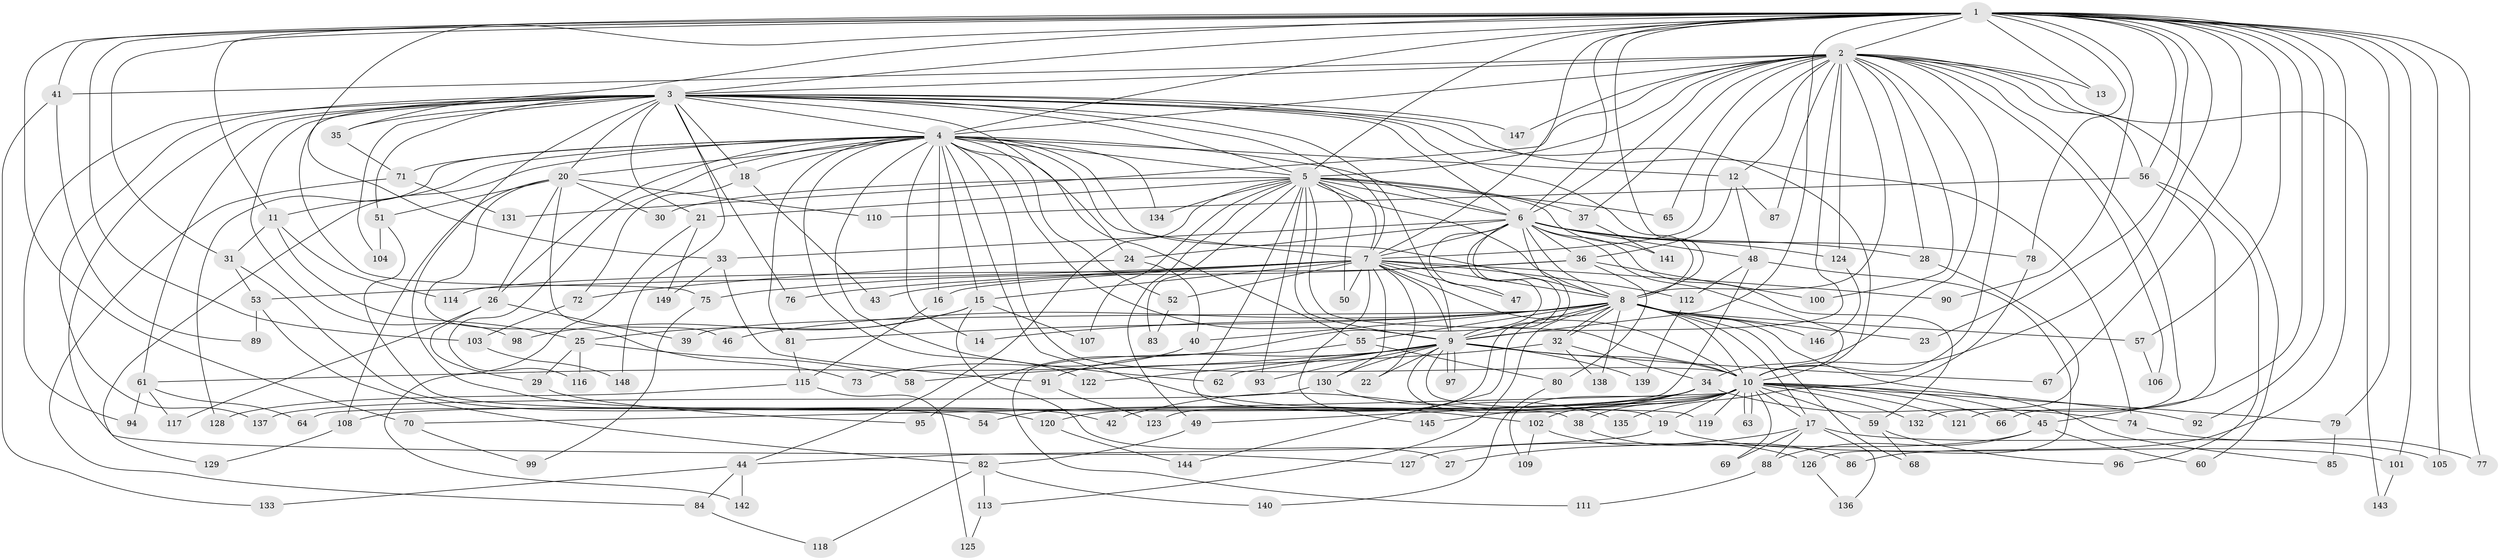 // Generated by graph-tools (version 1.1) at 2025/14/03/09/25 04:14:15]
// undirected, 149 vertices, 323 edges
graph export_dot {
graph [start="1"]
  node [color=gray90,style=filled];
  1;
  2;
  3;
  4;
  5;
  6;
  7;
  8;
  9;
  10;
  11;
  12;
  13;
  14;
  15;
  16;
  17;
  18;
  19;
  20;
  21;
  22;
  23;
  24;
  25;
  26;
  27;
  28;
  29;
  30;
  31;
  32;
  33;
  34;
  35;
  36;
  37;
  38;
  39;
  40;
  41;
  42;
  43;
  44;
  45;
  46;
  47;
  48;
  49;
  50;
  51;
  52;
  53;
  54;
  55;
  56;
  57;
  58;
  59;
  60;
  61;
  62;
  63;
  64;
  65;
  66;
  67;
  68;
  69;
  70;
  71;
  72;
  73;
  74;
  75;
  76;
  77;
  78;
  79;
  80;
  81;
  82;
  83;
  84;
  85;
  86;
  87;
  88;
  89;
  90;
  91;
  92;
  93;
  94;
  95;
  96;
  97;
  98;
  99;
  100;
  101;
  102;
  103;
  104;
  105;
  106;
  107;
  108;
  109;
  110;
  111;
  112;
  113;
  114;
  115;
  116;
  117;
  118;
  119;
  120;
  121;
  122;
  123;
  124;
  125;
  126;
  127;
  128;
  129;
  130;
  131;
  132;
  133;
  134;
  135;
  136;
  137;
  138;
  139;
  140;
  141;
  142;
  143;
  144;
  145;
  146;
  147;
  148;
  149;
  1 -- 2;
  1 -- 3;
  1 -- 4;
  1 -- 5;
  1 -- 6;
  1 -- 7;
  1 -- 8;
  1 -- 9;
  1 -- 10;
  1 -- 11;
  1 -- 13;
  1 -- 23;
  1 -- 31;
  1 -- 33;
  1 -- 35;
  1 -- 41;
  1 -- 45;
  1 -- 56;
  1 -- 57;
  1 -- 67;
  1 -- 70;
  1 -- 77;
  1 -- 78;
  1 -- 79;
  1 -- 86;
  1 -- 90;
  1 -- 92;
  1 -- 101;
  1 -- 103;
  1 -- 105;
  2 -- 3;
  2 -- 4;
  2 -- 5;
  2 -- 6;
  2 -- 7;
  2 -- 8;
  2 -- 9;
  2 -- 10;
  2 -- 12;
  2 -- 13;
  2 -- 28;
  2 -- 34;
  2 -- 37;
  2 -- 41;
  2 -- 56;
  2 -- 60;
  2 -- 65;
  2 -- 87;
  2 -- 100;
  2 -- 106;
  2 -- 121;
  2 -- 124;
  2 -- 131;
  2 -- 143;
  2 -- 147;
  3 -- 4;
  3 -- 5;
  3 -- 6;
  3 -- 7;
  3 -- 8;
  3 -- 9;
  3 -- 10;
  3 -- 18;
  3 -- 20;
  3 -- 21;
  3 -- 24;
  3 -- 35;
  3 -- 42;
  3 -- 51;
  3 -- 61;
  3 -- 74;
  3 -- 75;
  3 -- 76;
  3 -- 94;
  3 -- 98;
  3 -- 104;
  3 -- 127;
  3 -- 137;
  3 -- 147;
  3 -- 148;
  4 -- 5;
  4 -- 6;
  4 -- 7;
  4 -- 8;
  4 -- 9;
  4 -- 10;
  4 -- 11;
  4 -- 12;
  4 -- 14;
  4 -- 15;
  4 -- 16;
  4 -- 18;
  4 -- 20;
  4 -- 26;
  4 -- 52;
  4 -- 55;
  4 -- 62;
  4 -- 71;
  4 -- 81;
  4 -- 102;
  4 -- 116;
  4 -- 122;
  4 -- 128;
  4 -- 129;
  4 -- 134;
  5 -- 6;
  5 -- 7;
  5 -- 8;
  5 -- 9;
  5 -- 10;
  5 -- 21;
  5 -- 30;
  5 -- 37;
  5 -- 38;
  5 -- 44;
  5 -- 49;
  5 -- 50;
  5 -- 65;
  5 -- 83;
  5 -- 93;
  5 -- 107;
  5 -- 134;
  5 -- 141;
  6 -- 7;
  6 -- 8;
  6 -- 9;
  6 -- 10;
  6 -- 24;
  6 -- 28;
  6 -- 33;
  6 -- 36;
  6 -- 47;
  6 -- 48;
  6 -- 59;
  6 -- 78;
  6 -- 95;
  6 -- 123;
  6 -- 124;
  7 -- 8;
  7 -- 9;
  7 -- 10;
  7 -- 15;
  7 -- 16;
  7 -- 22;
  7 -- 43;
  7 -- 47;
  7 -- 50;
  7 -- 52;
  7 -- 53;
  7 -- 76;
  7 -- 90;
  7 -- 112;
  7 -- 130;
  7 -- 145;
  8 -- 9;
  8 -- 10;
  8 -- 14;
  8 -- 17;
  8 -- 23;
  8 -- 32;
  8 -- 32;
  8 -- 39;
  8 -- 40;
  8 -- 46;
  8 -- 55;
  8 -- 57;
  8 -- 68;
  8 -- 81;
  8 -- 85;
  8 -- 113;
  8 -- 138;
  8 -- 144;
  8 -- 146;
  9 -- 10;
  9 -- 19;
  9 -- 22;
  9 -- 61;
  9 -- 62;
  9 -- 67;
  9 -- 91;
  9 -- 93;
  9 -- 97;
  9 -- 97;
  9 -- 119;
  9 -- 122;
  9 -- 130;
  9 -- 139;
  10 -- 17;
  10 -- 19;
  10 -- 38;
  10 -- 45;
  10 -- 49;
  10 -- 59;
  10 -- 63;
  10 -- 63;
  10 -- 66;
  10 -- 69;
  10 -- 70;
  10 -- 79;
  10 -- 92;
  10 -- 102;
  10 -- 108;
  10 -- 119;
  10 -- 120;
  10 -- 121;
  10 -- 132;
  11 -- 25;
  11 -- 31;
  11 -- 114;
  12 -- 36;
  12 -- 48;
  12 -- 87;
  15 -- 25;
  15 -- 27;
  15 -- 98;
  15 -- 107;
  16 -- 115;
  17 -- 27;
  17 -- 69;
  17 -- 88;
  17 -- 105;
  17 -- 136;
  18 -- 43;
  18 -- 72;
  19 -- 44;
  19 -- 101;
  20 -- 26;
  20 -- 30;
  20 -- 46;
  20 -- 51;
  20 -- 73;
  20 -- 108;
  20 -- 110;
  21 -- 142;
  21 -- 149;
  24 -- 40;
  24 -- 72;
  25 -- 29;
  25 -- 58;
  25 -- 116;
  26 -- 29;
  26 -- 39;
  26 -- 117;
  28 -- 132;
  29 -- 95;
  31 -- 53;
  31 -- 54;
  32 -- 34;
  32 -- 58;
  32 -- 138;
  33 -- 91;
  33 -- 149;
  34 -- 42;
  34 -- 54;
  34 -- 74;
  34 -- 109;
  34 -- 145;
  35 -- 71;
  36 -- 75;
  36 -- 80;
  36 -- 100;
  36 -- 114;
  37 -- 141;
  38 -- 86;
  40 -- 73;
  41 -- 89;
  41 -- 133;
  44 -- 84;
  44 -- 133;
  44 -- 142;
  45 -- 60;
  45 -- 88;
  45 -- 127;
  48 -- 64;
  48 -- 112;
  48 -- 126;
  49 -- 82;
  51 -- 104;
  51 -- 120;
  52 -- 83;
  53 -- 82;
  53 -- 89;
  55 -- 80;
  55 -- 111;
  56 -- 66;
  56 -- 96;
  56 -- 110;
  57 -- 106;
  59 -- 68;
  59 -- 96;
  61 -- 64;
  61 -- 94;
  61 -- 117;
  70 -- 99;
  71 -- 84;
  71 -- 131;
  72 -- 103;
  74 -- 77;
  75 -- 99;
  78 -- 135;
  79 -- 85;
  80 -- 140;
  81 -- 115;
  82 -- 113;
  82 -- 118;
  82 -- 140;
  84 -- 118;
  88 -- 111;
  91 -- 123;
  101 -- 143;
  102 -- 109;
  102 -- 126;
  103 -- 148;
  108 -- 129;
  112 -- 139;
  113 -- 125;
  115 -- 125;
  115 -- 128;
  120 -- 144;
  124 -- 146;
  126 -- 136;
  130 -- 135;
  130 -- 137;
}
